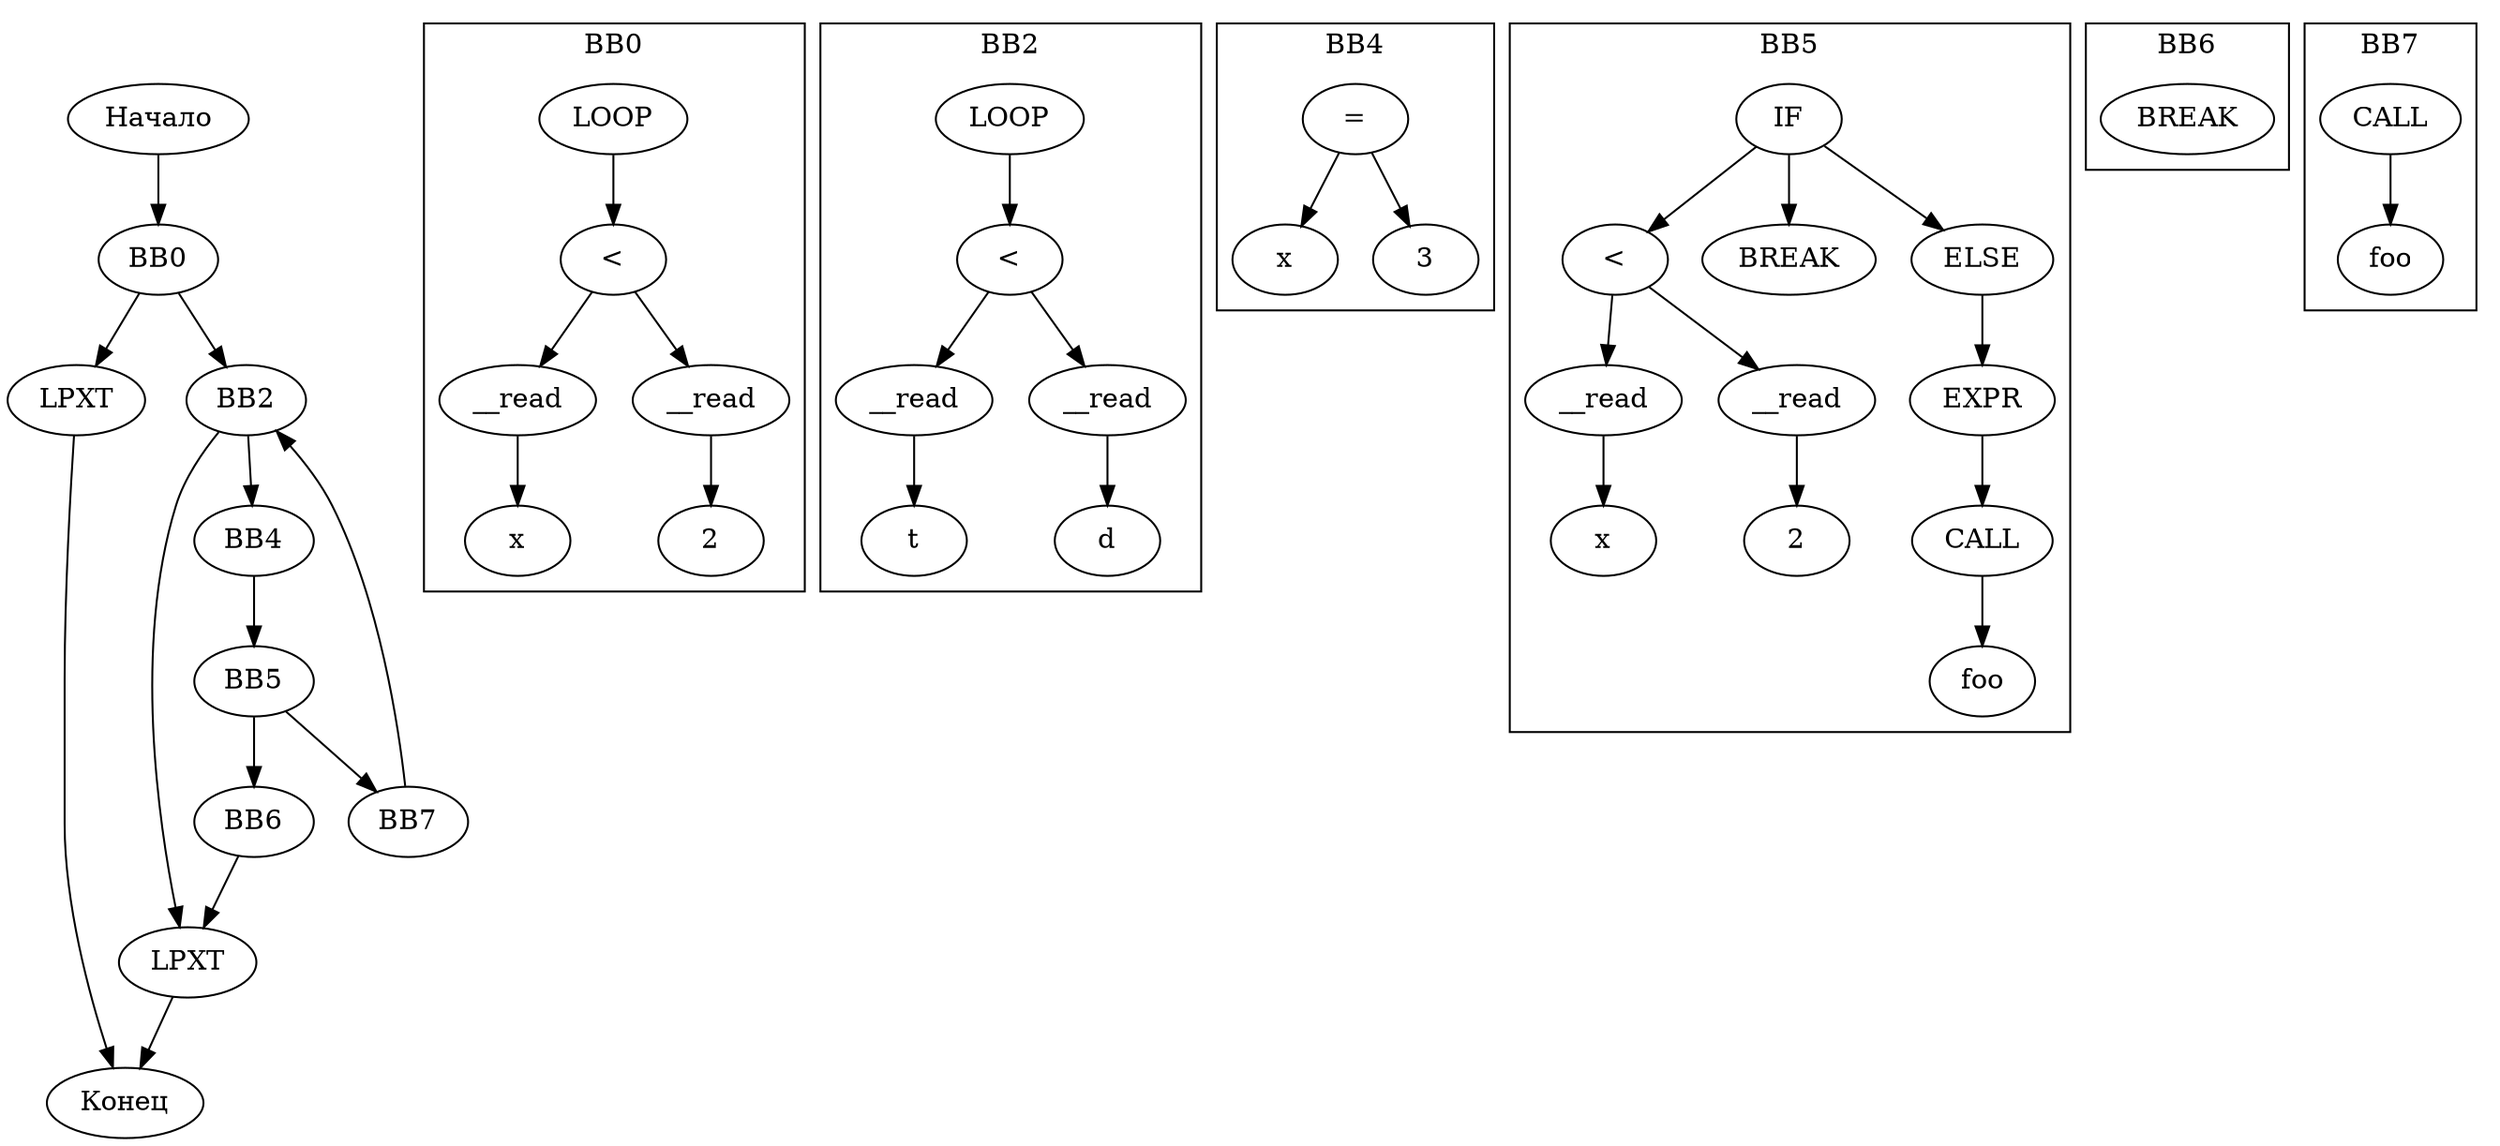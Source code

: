 digraph G {
    rankdir=TB;
    start [label="Начало"];
    end [label="Конец"];
    node0 [label="BB0"];
    node1 [label="LPXT"];
    node2 [label="BB2"];
    node3 [label="LPXT"];
    node4 [label="BB4"];
    node5 [label="BB5"];
    node6 [label="BB6"];
    node7 [label="BB7"];
    node0 -> node2;
    node0 -> node1;
    node2 -> node4;
    node2 -> node3;
    node4 -> node5;
    node5 -> node6;
    node5 -> node7;
    node6 -> node3;
    node7 -> node2;
    start -> node0;
    node1 -> end;
    node3 -> end;
subgraph cluster_0 {
    label="BB0";
    cluster_0_node1988224488 [label="LOOP"];
    cluster_0_node1988213880 [label="<"];
    cluster_0_node959537584 [label="__read"];
    cluster_0_node1988214192 [label="x"];
    cluster_0_node3230538126 [label="__read"];
    cluster_0_node1988214816 [label="2"];
    cluster_0_node1988224488 -> cluster_0_node1988213880;
    cluster_0_node1988213880 -> cluster_0_node959537584;
    cluster_0_node959537584 -> cluster_0_node1988214192;
    cluster_0_node1988213880 -> cluster_0_node3230538126;
    cluster_0_node3230538126 -> cluster_0_node1988214816;
}
subgraph cluster_2 {
    label="BB2";
    cluster_2_node1988225112 [label="LOOP"];
    cluster_2_node1988215752 [label="<"];
    cluster_2_node1092279959 [label="__read"];
    cluster_2_node1988216064 [label="t"];
    cluster_2_node1374489333 [label="__read"];
    cluster_2_node1988216688 [label="d"];
    cluster_2_node1988225112 -> cluster_2_node1988215752;
    cluster_2_node1988215752 -> cluster_2_node1092279959;
    cluster_2_node1092279959 -> cluster_2_node1988216064;
    cluster_2_node1988215752 -> cluster_2_node1374489333;
    cluster_2_node1374489333 -> cluster_2_node1988216688;
}
subgraph cluster_4 {
    label="BB4";
    cluster_4_node1988219184 [label="="];
    cluster_4_node1988218560 [label="x"];
    cluster_4_node1988219496 [label="3"];
    cluster_4_node1988219184 -> cluster_4_node1988218560;
    cluster_4_node1988219184 -> cluster_4_node1988219496;
}
subgraph cluster_5 {
    label="BB5";
    cluster_5_node1988227296 [label="IF"];
    cluster_5_node1988221056 [label="<"];
    cluster_5_node101928388 [label="__read"];
    cluster_5_node1988221368 [label="x"];
    cluster_5_node4254151434 [label="__read"];
    cluster_5_node1988221992 [label="2"];
    cluster_5_node1988221680 [label="BREAK"];
    cluster_5_node1988225424 [label="ELSE"];
    cluster_5_node1988226984 [label="EXPR"];
    cluster_5_node1988226672 [label="CALL"];
    cluster_5_node1988226360 [label="foo"];
    cluster_5_node1988227296 -> cluster_5_node1988221056;
    cluster_5_node1988221056 -> cluster_5_node101928388;
    cluster_5_node101928388 -> cluster_5_node1988221368;
    cluster_5_node1988221056 -> cluster_5_node4254151434;
    cluster_5_node4254151434 -> cluster_5_node1988221992;
    cluster_5_node1988227296 -> cluster_5_node1988221680;
    cluster_5_node1988227296 -> cluster_5_node1988225424;
    cluster_5_node1988225424 -> cluster_5_node1988226984;
    cluster_5_node1988226984 -> cluster_5_node1988226672;
    cluster_5_node1988226672 -> cluster_5_node1988226360;
}
subgraph cluster_6 {
    label="BB6";
    cluster_6_node1988221680 [label="BREAK"];
}
subgraph cluster_7 {
    label="BB7";
    cluster_7_node1988226672 [label="CALL"];
    cluster_7_node1988226360 [label="foo"];
    cluster_7_node1988226672 -> cluster_7_node1988226360;
}
}
